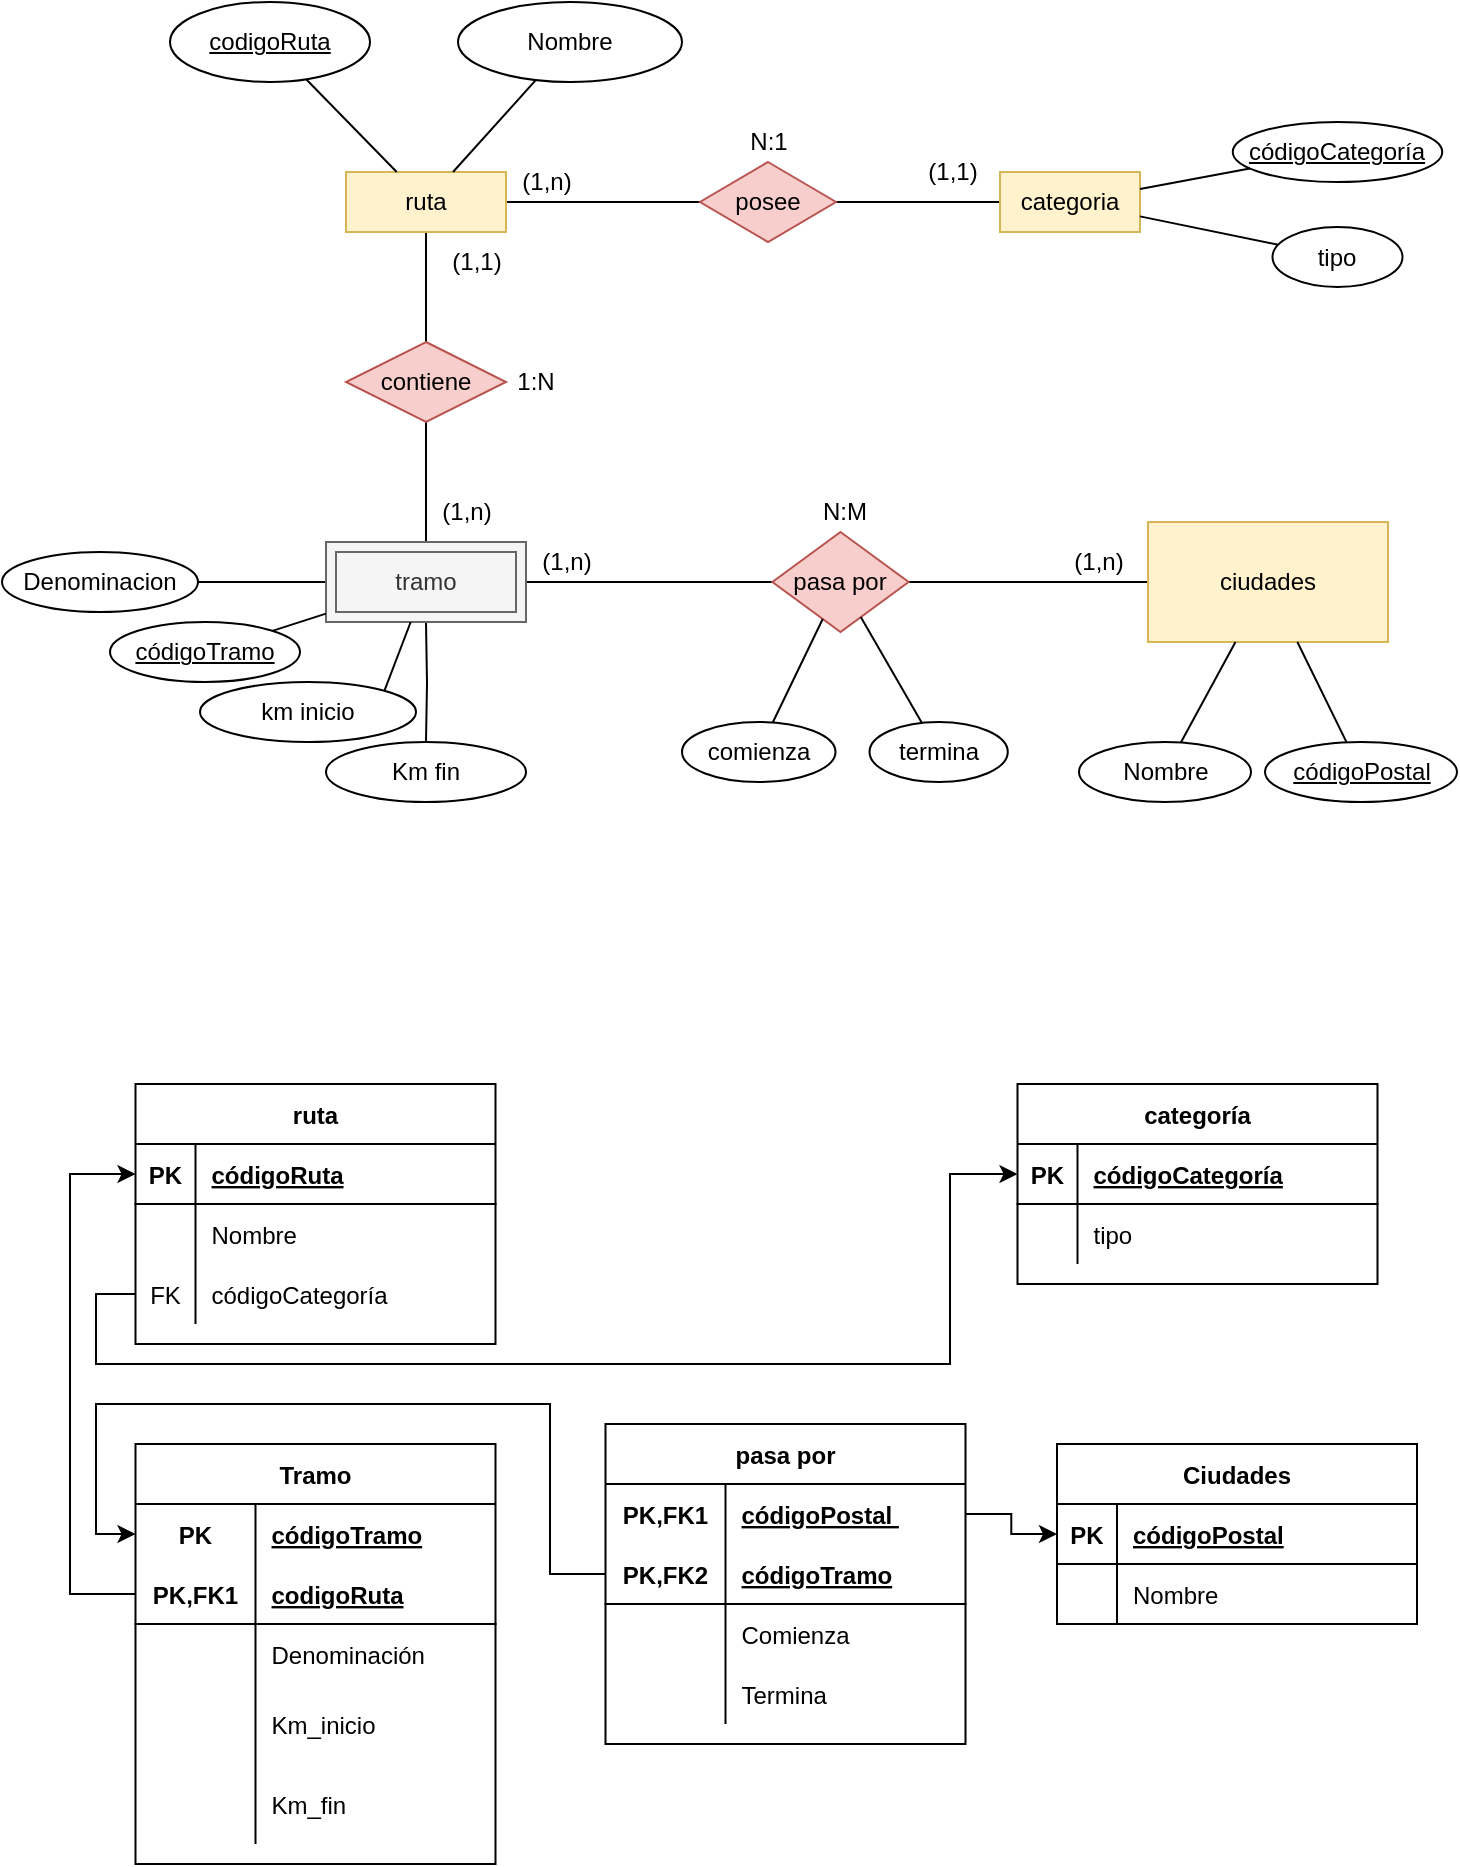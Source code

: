<mxfile version="20.4.0" type="github">
  <diagram id="KRlwMLuU-Q57Mkn1bWSh" name="Page-1">
    <mxGraphModel dx="1673" dy="932" grid="1" gridSize="10" guides="1" tooltips="1" connect="1" arrows="1" fold="1" page="1" pageScale="1" pageWidth="827" pageHeight="1169" math="0" shadow="0">
      <root>
        <mxCell id="0" />
        <mxCell id="1" parent="0" />
        <mxCell id="Nnzr_GY6lDxuYCMWYDKy-19" style="edgeStyle=orthogonalEdgeStyle;rounded=0;orthogonalLoop=1;jettySize=auto;html=1;endArrow=none;endFill=0;" parent="1" source="Nnzr_GY6lDxuYCMWYDKy-4" target="Nnzr_GY6lDxuYCMWYDKy-18" edge="1">
          <mxGeometry relative="1" as="geometry" />
        </mxCell>
        <mxCell id="3IoF0hXhuzRsBuDb1XvG-8" value="" style="edgeStyle=orthogonalEdgeStyle;rounded=0;orthogonalLoop=1;jettySize=auto;html=1;endArrow=none;endFill=0;" parent="1" source="Nnzr_GY6lDxuYCMWYDKy-4" target="3IoF0hXhuzRsBuDb1XvG-7" edge="1">
          <mxGeometry relative="1" as="geometry" />
        </mxCell>
        <mxCell id="Nnzr_GY6lDxuYCMWYDKy-4" value="ruta" style="whiteSpace=wrap;html=1;align=center;fillColor=#fff2cc;strokeColor=#d6b656;" parent="1" vertex="1">
          <mxGeometry x="218" y="171" width="80" height="30" as="geometry" />
        </mxCell>
        <mxCell id="Nnzr_GY6lDxuYCMWYDKy-6" value="codigoRuta" style="ellipse;whiteSpace=wrap;html=1;align=center;fontStyle=4;" parent="1" vertex="1">
          <mxGeometry x="130" y="86" width="100" height="40" as="geometry" />
        </mxCell>
        <mxCell id="Nnzr_GY6lDxuYCMWYDKy-20" style="edgeStyle=orthogonalEdgeStyle;rounded=0;orthogonalLoop=1;jettySize=auto;html=1;entryX=0.5;entryY=0;entryDx=0;entryDy=0;endArrow=none;endFill=0;" parent="1" source="Nnzr_GY6lDxuYCMWYDKy-18" target="Nnzr_GY6lDxuYCMWYDKy-32" edge="1">
          <mxGeometry relative="1" as="geometry">
            <mxPoint x="713" y="-14" as="targetPoint" />
          </mxGeometry>
        </mxCell>
        <mxCell id="Nnzr_GY6lDxuYCMWYDKy-18" value="contiene" style="shape=rhombus;perimeter=rhombusPerimeter;whiteSpace=wrap;html=1;align=center;fillColor=#f8cecc;strokeColor=#b85450;" parent="1" vertex="1">
          <mxGeometry x="218" y="256" width="80" height="40" as="geometry" />
        </mxCell>
        <mxCell id="Nnzr_GY6lDxuYCMWYDKy-22" value="(1,n)" style="text;html=1;align=center;verticalAlign=middle;resizable=0;points=[];autosize=1;strokeColor=none;fillColor=none;" parent="1" vertex="1">
          <mxGeometry x="253" y="326" width="50" height="30" as="geometry" />
        </mxCell>
        <mxCell id="Nnzr_GY6lDxuYCMWYDKy-23" value="(1,1)" style="text;html=1;align=center;verticalAlign=middle;resizable=0;points=[];autosize=1;strokeColor=none;fillColor=none;" parent="1" vertex="1">
          <mxGeometry x="258" y="201" width="50" height="30" as="geometry" />
        </mxCell>
        <mxCell id="Nnzr_GY6lDxuYCMWYDKy-24" value="km inicio" style="ellipse;whiteSpace=wrap;html=1;" parent="1" vertex="1">
          <mxGeometry x="145" y="426" width="108" height="30" as="geometry" />
        </mxCell>
        <mxCell id="Nnzr_GY6lDxuYCMWYDKy-28" value="Km fin" style="ellipse;whiteSpace=wrap;html=1;" parent="1" vertex="1">
          <mxGeometry x="208" y="456" width="100" height="30" as="geometry" />
        </mxCell>
        <mxCell id="Nnzr_GY6lDxuYCMWYDKy-38" value="" style="edgeStyle=orthogonalEdgeStyle;rounded=0;orthogonalLoop=1;jettySize=auto;html=1;endArrow=none;endFill=0;" parent="1" source="Nnzr_GY6lDxuYCMWYDKy-32" target="Nnzr_GY6lDxuYCMWYDKy-37" edge="1">
          <mxGeometry relative="1" as="geometry" />
        </mxCell>
        <mxCell id="3IoF0hXhuzRsBuDb1XvG-27" style="edgeStyle=orthogonalEdgeStyle;rounded=0;orthogonalLoop=1;jettySize=auto;html=1;exitX=0;exitY=1;exitDx=0;exitDy=0;endArrow=none;endFill=0;" parent="1" target="Nnzr_GY6lDxuYCMWYDKy-28" edge="1">
          <mxGeometry relative="1" as="geometry">
            <mxPoint x="258" y="396" as="sourcePoint" />
          </mxGeometry>
        </mxCell>
        <mxCell id="_XTWff0UPh5AKu2jDrgm-16" value="" style="edgeStyle=orthogonalEdgeStyle;rounded=0;orthogonalLoop=1;jettySize=auto;html=1;endArrow=none;endFill=0;" parent="1" source="Nnzr_GY6lDxuYCMWYDKy-32" target="_XTWff0UPh5AKu2jDrgm-15" edge="1">
          <mxGeometry relative="1" as="geometry" />
        </mxCell>
        <mxCell id="Nnzr_GY6lDxuYCMWYDKy-32" value="tramo" style="shape=ext;margin=3;double=1;whiteSpace=wrap;html=1;align=center;fillColor=#f5f5f5;fontColor=#333333;strokeColor=#666666;" parent="1" vertex="1">
          <mxGeometry x="208" y="356" width="100" height="40" as="geometry" />
        </mxCell>
        <mxCell id="Nnzr_GY6lDxuYCMWYDKy-41" value="" style="edgeStyle=orthogonalEdgeStyle;rounded=0;orthogonalLoop=1;jettySize=auto;html=1;endArrow=none;endFill=0;" parent="1" source="Nnzr_GY6lDxuYCMWYDKy-37" target="Nnzr_GY6lDxuYCMWYDKy-40" edge="1">
          <mxGeometry relative="1" as="geometry" />
        </mxCell>
        <mxCell id="Nnzr_GY6lDxuYCMWYDKy-37" value="pasa por" style="rhombus;whiteSpace=wrap;html=1;fillColor=#f8cecc;strokeColor=#b85450;" parent="1" vertex="1">
          <mxGeometry x="431.19" y="351" width="68.13" height="50" as="geometry" />
        </mxCell>
        <mxCell id="Nnzr_GY6lDxuYCMWYDKy-40" value="ciudades" style="whiteSpace=wrap;html=1;fillColor=#fff2cc;strokeColor=#d6b656;" parent="1" vertex="1">
          <mxGeometry x="619.0" y="346" width="120" height="60" as="geometry" />
        </mxCell>
        <mxCell id="Nnzr_GY6lDxuYCMWYDKy-42" value="(1,n)" style="text;html=1;align=center;verticalAlign=middle;resizable=0;points=[];autosize=1;strokeColor=none;fillColor=none;" parent="1" vertex="1">
          <mxGeometry x="569" y="351" width="50" height="30" as="geometry" />
        </mxCell>
        <mxCell id="Nnzr_GY6lDxuYCMWYDKy-43" value="Nombre" style="ellipse;whiteSpace=wrap;html=1;align=center;" parent="1" vertex="1">
          <mxGeometry x="584.5" y="456" width="86" height="30" as="geometry" />
        </mxCell>
        <mxCell id="Nnzr_GY6lDxuYCMWYDKy-45" value="códigoPostal" style="ellipse;whiteSpace=wrap;html=1;align=center;fontStyle=4;" parent="1" vertex="1">
          <mxGeometry x="677.5" y="456" width="96" height="30" as="geometry" />
        </mxCell>
        <mxCell id="Nnzr_GY6lDxuYCMWYDKy-47" value="(1,n)" style="text;html=1;align=center;verticalAlign=middle;resizable=0;points=[];autosize=1;strokeColor=none;fillColor=none;" parent="1" vertex="1">
          <mxGeometry x="303" y="351" width="50" height="30" as="geometry" />
        </mxCell>
        <mxCell id="Nnzr_GY6lDxuYCMWYDKy-60" value="termina" style="ellipse;whiteSpace=wrap;html=1;" parent="1" vertex="1">
          <mxGeometry x="479.76" y="446" width="69.14" height="30" as="geometry" />
        </mxCell>
        <mxCell id="Nnzr_GY6lDxuYCMWYDKy-62" value="comienza" style="ellipse;whiteSpace=wrap;html=1;" parent="1" vertex="1">
          <mxGeometry x="386" y="446" width="76.76" height="30" as="geometry" />
        </mxCell>
        <mxCell id="Nnzr_GY6lDxuYCMWYDKy-64" value="códigoTramo" style="ellipse;whiteSpace=wrap;html=1;align=center;fontStyle=4;" parent="1" vertex="1">
          <mxGeometry x="100" y="396" width="95" height="30" as="geometry" />
        </mxCell>
        <mxCell id="3IoF0hXhuzRsBuDb1XvG-1" value="1:N" style="text;html=1;strokeColor=none;fillColor=none;align=center;verticalAlign=middle;whiteSpace=wrap;rounded=0;" parent="1" vertex="1">
          <mxGeometry x="283" y="261" width="60" height="30" as="geometry" />
        </mxCell>
        <mxCell id="3IoF0hXhuzRsBuDb1XvG-10" value="" style="edgeStyle=orthogonalEdgeStyle;rounded=0;orthogonalLoop=1;jettySize=auto;html=1;endArrow=none;endFill=0;" parent="1" source="3IoF0hXhuzRsBuDb1XvG-7" target="3IoF0hXhuzRsBuDb1XvG-9" edge="1">
          <mxGeometry relative="1" as="geometry" />
        </mxCell>
        <mxCell id="3IoF0hXhuzRsBuDb1XvG-7" value="posee" style="rhombus;whiteSpace=wrap;html=1;labelBackgroundColor=none;fillColor=#f8cecc;strokeColor=#b85450;" parent="1" vertex="1">
          <mxGeometry x="395" y="166" width="68" height="40" as="geometry" />
        </mxCell>
        <mxCell id="3IoF0hXhuzRsBuDb1XvG-9" value="categoria" style="whiteSpace=wrap;html=1;fillColor=#fff2cc;strokeColor=#d6b656;" parent="1" vertex="1">
          <mxGeometry x="545" y="171" width="70" height="30" as="geometry" />
        </mxCell>
        <mxCell id="3IoF0hXhuzRsBuDb1XvG-11" value="tipo" style="ellipse;whiteSpace=wrap;html=1;" parent="1" vertex="1">
          <mxGeometry x="681.25" y="198.5" width="65" height="30" as="geometry" />
        </mxCell>
        <mxCell id="3IoF0hXhuzRsBuDb1XvG-13" value="Nombre" style="ellipse;whiteSpace=wrap;html=1;" parent="1" vertex="1">
          <mxGeometry x="274" y="86" width="112" height="40" as="geometry" />
        </mxCell>
        <mxCell id="3IoF0hXhuzRsBuDb1XvG-15" value="códigoCategoría" style="ellipse;whiteSpace=wrap;html=1;align=center;fontStyle=4;" parent="1" vertex="1">
          <mxGeometry x="661.38" y="146" width="104.75" height="30" as="geometry" />
        </mxCell>
        <mxCell id="3IoF0hXhuzRsBuDb1XvG-17" value="(1,1)" style="text;html=1;align=center;verticalAlign=middle;resizable=0;points=[];autosize=1;strokeColor=none;fillColor=none;" parent="1" vertex="1">
          <mxGeometry x="496" y="156" width="50" height="30" as="geometry" />
        </mxCell>
        <mxCell id="3IoF0hXhuzRsBuDb1XvG-18" value="(1,n)" style="text;html=1;align=center;verticalAlign=middle;resizable=0;points=[];autosize=1;strokeColor=none;fillColor=none;" parent="1" vertex="1">
          <mxGeometry x="293" y="161" width="50" height="30" as="geometry" />
        </mxCell>
        <mxCell id="3IoF0hXhuzRsBuDb1XvG-19" value="N:1" style="text;html=1;align=center;verticalAlign=middle;resizable=0;points=[];autosize=1;strokeColor=none;fillColor=none;" parent="1" vertex="1">
          <mxGeometry x="409" y="141" width="40" height="30" as="geometry" />
        </mxCell>
        <mxCell id="3IoF0hXhuzRsBuDb1XvG-20" value="N:M" style="text;html=1;align=center;verticalAlign=middle;resizable=0;points=[];autosize=1;strokeColor=none;fillColor=none;" parent="1" vertex="1">
          <mxGeometry x="442.45" y="326" width="50" height="30" as="geometry" />
        </mxCell>
        <mxCell id="_XTWff0UPh5AKu2jDrgm-4" value="" style="endArrow=none;html=1;rounded=0;" parent="1" source="Nnzr_GY6lDxuYCMWYDKy-62" target="Nnzr_GY6lDxuYCMWYDKy-37" edge="1">
          <mxGeometry width="50" height="50" relative="1" as="geometry">
            <mxPoint x="353.761" y="436.506" as="sourcePoint" />
            <mxPoint x="327.923" y="406" as="targetPoint" />
          </mxGeometry>
        </mxCell>
        <mxCell id="_XTWff0UPh5AKu2jDrgm-5" value="" style="endArrow=none;html=1;rounded=0;" parent="1" source="Nnzr_GY6lDxuYCMWYDKy-60" target="Nnzr_GY6lDxuYCMWYDKy-37" edge="1">
          <mxGeometry width="50" height="50" relative="1" as="geometry">
            <mxPoint x="441.31" y="456.247" as="sourcePoint" />
            <mxPoint x="466.369" y="404.479" as="targetPoint" />
          </mxGeometry>
        </mxCell>
        <mxCell id="_XTWff0UPh5AKu2jDrgm-7" value="" style="endArrow=none;html=1;rounded=0;" parent="1" source="Nnzr_GY6lDxuYCMWYDKy-43" target="Nnzr_GY6lDxuYCMWYDKy-40" edge="1">
          <mxGeometry width="50" height="50" relative="1" as="geometry">
            <mxPoint x="516.069" y="456.435" as="sourcePoint" />
            <mxPoint x="485.393" y="403.56" as="targetPoint" />
          </mxGeometry>
        </mxCell>
        <mxCell id="_XTWff0UPh5AKu2jDrgm-8" value="" style="endArrow=none;html=1;rounded=0;" parent="1" source="Nnzr_GY6lDxuYCMWYDKy-45" target="Nnzr_GY6lDxuYCMWYDKy-40" edge="1">
          <mxGeometry width="50" height="50" relative="1" as="geometry">
            <mxPoint x="645.438" y="466.258" as="sourcePoint" />
            <mxPoint x="672.737" y="416" as="targetPoint" />
          </mxGeometry>
        </mxCell>
        <mxCell id="_XTWff0UPh5AKu2jDrgm-9" value="" style="endArrow=none;html=1;rounded=0;exitX=1;exitY=0;exitDx=0;exitDy=0;" parent="1" source="Nnzr_GY6lDxuYCMWYDKy-24" target="Nnzr_GY6lDxuYCMWYDKy-32" edge="1">
          <mxGeometry width="50" height="50" relative="1" as="geometry">
            <mxPoint x="310.761" y="436.506" as="sourcePoint" />
            <mxPoint x="284.923" y="406" as="targetPoint" />
          </mxGeometry>
        </mxCell>
        <mxCell id="_XTWff0UPh5AKu2jDrgm-10" value="" style="endArrow=none;html=1;rounded=0;" parent="1" source="Nnzr_GY6lDxuYCMWYDKy-64" target="Nnzr_GY6lDxuYCMWYDKy-32" edge="1">
          <mxGeometry width="50" height="50" relative="1" as="geometry">
            <mxPoint x="210.184" y="470.393" as="sourcePoint" />
            <mxPoint x="254.298" y="406" as="targetPoint" />
          </mxGeometry>
        </mxCell>
        <mxCell id="_XTWff0UPh5AKu2jDrgm-11" value="" style="endArrow=none;html=1;rounded=0;" parent="1" source="Nnzr_GY6lDxuYCMWYDKy-6" target="Nnzr_GY6lDxuYCMWYDKy-4" edge="1">
          <mxGeometry width="50" height="50" relative="1" as="geometry">
            <mxPoint x="396" y="356" as="sourcePoint" />
            <mxPoint x="446" y="306" as="targetPoint" />
          </mxGeometry>
        </mxCell>
        <mxCell id="_XTWff0UPh5AKu2jDrgm-12" value="" style="endArrow=none;html=1;rounded=0;" parent="1" source="3IoF0hXhuzRsBuDb1XvG-13" target="Nnzr_GY6lDxuYCMWYDKy-4" edge="1">
          <mxGeometry width="50" height="50" relative="1" as="geometry">
            <mxPoint x="208.074" y="134.648" as="sourcePoint" />
            <mxPoint x="253.375" y="181" as="targetPoint" />
          </mxGeometry>
        </mxCell>
        <mxCell id="_XTWff0UPh5AKu2jDrgm-13" value="" style="endArrow=none;html=1;rounded=0;" parent="1" source="3IoF0hXhuzRsBuDb1XvG-9" target="3IoF0hXhuzRsBuDb1XvG-11" edge="1">
          <mxGeometry width="50" height="50" relative="1" as="geometry">
            <mxPoint x="396" y="356" as="sourcePoint" />
            <mxPoint x="446" y="306" as="targetPoint" />
          </mxGeometry>
        </mxCell>
        <mxCell id="_XTWff0UPh5AKu2jDrgm-14" value="" style="endArrow=none;html=1;rounded=0;" parent="1" source="3IoF0hXhuzRsBuDb1XvG-9" target="3IoF0hXhuzRsBuDb1XvG-15" edge="1">
          <mxGeometry width="50" height="50" relative="1" as="geometry">
            <mxPoint x="625" y="203.222" as="sourcePoint" />
            <mxPoint x="694.001" y="217.461" as="targetPoint" />
          </mxGeometry>
        </mxCell>
        <mxCell id="_XTWff0UPh5AKu2jDrgm-15" value="Denominacion" style="ellipse;whiteSpace=wrap;html=1;" parent="1" vertex="1">
          <mxGeometry x="46" y="361" width="98" height="30" as="geometry" />
        </mxCell>
        <mxCell id="AWutIlc_fmnR06b87aIu-1" value="ruta" style="shape=table;startSize=30;container=1;collapsible=1;childLayout=tableLayout;fixedRows=1;rowLines=0;fontStyle=1;align=center;resizeLast=1;" vertex="1" parent="1">
          <mxGeometry x="112.75" y="627" width="180" height="130" as="geometry" />
        </mxCell>
        <mxCell id="AWutIlc_fmnR06b87aIu-2" value="" style="shape=tableRow;horizontal=0;startSize=0;swimlaneHead=0;swimlaneBody=0;fillColor=none;collapsible=0;dropTarget=0;points=[[0,0.5],[1,0.5]];portConstraint=eastwest;top=0;left=0;right=0;bottom=1;" vertex="1" parent="AWutIlc_fmnR06b87aIu-1">
          <mxGeometry y="30" width="180" height="30" as="geometry" />
        </mxCell>
        <mxCell id="AWutIlc_fmnR06b87aIu-3" value="PK" style="shape=partialRectangle;connectable=0;fillColor=none;top=0;left=0;bottom=0;right=0;fontStyle=1;overflow=hidden;" vertex="1" parent="AWutIlc_fmnR06b87aIu-2">
          <mxGeometry width="30" height="30" as="geometry">
            <mxRectangle width="30" height="30" as="alternateBounds" />
          </mxGeometry>
        </mxCell>
        <mxCell id="AWutIlc_fmnR06b87aIu-4" value="códigoRuta" style="shape=partialRectangle;connectable=0;fillColor=none;top=0;left=0;bottom=0;right=0;align=left;spacingLeft=6;fontStyle=5;overflow=hidden;" vertex="1" parent="AWutIlc_fmnR06b87aIu-2">
          <mxGeometry x="30" width="150" height="30" as="geometry">
            <mxRectangle width="150" height="30" as="alternateBounds" />
          </mxGeometry>
        </mxCell>
        <mxCell id="AWutIlc_fmnR06b87aIu-5" value="" style="shape=tableRow;horizontal=0;startSize=0;swimlaneHead=0;swimlaneBody=0;fillColor=none;collapsible=0;dropTarget=0;points=[[0,0.5],[1,0.5]];portConstraint=eastwest;top=0;left=0;right=0;bottom=0;" vertex="1" parent="AWutIlc_fmnR06b87aIu-1">
          <mxGeometry y="60" width="180" height="30" as="geometry" />
        </mxCell>
        <mxCell id="AWutIlc_fmnR06b87aIu-6" value="" style="shape=partialRectangle;connectable=0;fillColor=none;top=0;left=0;bottom=0;right=0;editable=1;overflow=hidden;" vertex="1" parent="AWutIlc_fmnR06b87aIu-5">
          <mxGeometry width="30" height="30" as="geometry">
            <mxRectangle width="30" height="30" as="alternateBounds" />
          </mxGeometry>
        </mxCell>
        <mxCell id="AWutIlc_fmnR06b87aIu-7" value="Nombre" style="shape=partialRectangle;connectable=0;fillColor=none;top=0;left=0;bottom=0;right=0;align=left;spacingLeft=6;overflow=hidden;" vertex="1" parent="AWutIlc_fmnR06b87aIu-5">
          <mxGeometry x="30" width="150" height="30" as="geometry">
            <mxRectangle width="150" height="30" as="alternateBounds" />
          </mxGeometry>
        </mxCell>
        <mxCell id="AWutIlc_fmnR06b87aIu-8" value="" style="shape=tableRow;horizontal=0;startSize=0;swimlaneHead=0;swimlaneBody=0;fillColor=none;collapsible=0;dropTarget=0;points=[[0,0.5],[1,0.5]];portConstraint=eastwest;top=0;left=0;right=0;bottom=0;" vertex="1" parent="AWutIlc_fmnR06b87aIu-1">
          <mxGeometry y="90" width="180" height="30" as="geometry" />
        </mxCell>
        <mxCell id="AWutIlc_fmnR06b87aIu-9" value="FK" style="shape=partialRectangle;connectable=0;fillColor=none;top=0;left=0;bottom=0;right=0;editable=1;overflow=hidden;" vertex="1" parent="AWutIlc_fmnR06b87aIu-8">
          <mxGeometry width="30" height="30" as="geometry">
            <mxRectangle width="30" height="30" as="alternateBounds" />
          </mxGeometry>
        </mxCell>
        <mxCell id="AWutIlc_fmnR06b87aIu-10" value="códigoCategoría" style="shape=partialRectangle;connectable=0;fillColor=none;top=0;left=0;bottom=0;right=0;align=left;spacingLeft=6;overflow=hidden;" vertex="1" parent="AWutIlc_fmnR06b87aIu-8">
          <mxGeometry x="30" width="150" height="30" as="geometry">
            <mxRectangle width="150" height="30" as="alternateBounds" />
          </mxGeometry>
        </mxCell>
        <mxCell id="AWutIlc_fmnR06b87aIu-110" style="edgeStyle=orthogonalEdgeStyle;rounded=0;orthogonalLoop=1;jettySize=auto;html=1;exitX=1;exitY=0.5;exitDx=0;exitDy=0;" edge="1" parent="AWutIlc_fmnR06b87aIu-1" source="AWutIlc_fmnR06b87aIu-8" target="AWutIlc_fmnR06b87aIu-8">
          <mxGeometry relative="1" as="geometry" />
        </mxCell>
        <mxCell id="AWutIlc_fmnR06b87aIu-14" value="Tramo" style="shape=table;startSize=30;container=1;collapsible=1;childLayout=tableLayout;fixedRows=1;rowLines=0;fontStyle=1;align=center;resizeLast=1;" vertex="1" parent="1">
          <mxGeometry x="112.75" y="807" width="180" height="210" as="geometry" />
        </mxCell>
        <mxCell id="AWutIlc_fmnR06b87aIu-15" value="" style="shape=tableRow;horizontal=0;startSize=0;swimlaneHead=0;swimlaneBody=0;fillColor=none;collapsible=0;dropTarget=0;points=[[0,0.5],[1,0.5]];portConstraint=eastwest;top=0;left=0;right=0;bottom=0;" vertex="1" parent="AWutIlc_fmnR06b87aIu-14">
          <mxGeometry y="30" width="180" height="30" as="geometry" />
        </mxCell>
        <mxCell id="AWutIlc_fmnR06b87aIu-16" value="PK" style="shape=partialRectangle;connectable=0;fillColor=none;top=0;left=0;bottom=0;right=0;fontStyle=1;overflow=hidden;" vertex="1" parent="AWutIlc_fmnR06b87aIu-15">
          <mxGeometry width="60" height="30" as="geometry">
            <mxRectangle width="60" height="30" as="alternateBounds" />
          </mxGeometry>
        </mxCell>
        <mxCell id="AWutIlc_fmnR06b87aIu-17" value="códigoTramo" style="shape=partialRectangle;connectable=0;fillColor=none;top=0;left=0;bottom=0;right=0;align=left;spacingLeft=6;fontStyle=5;overflow=hidden;" vertex="1" parent="AWutIlc_fmnR06b87aIu-15">
          <mxGeometry x="60" width="120" height="30" as="geometry">
            <mxRectangle width="120" height="30" as="alternateBounds" />
          </mxGeometry>
        </mxCell>
        <mxCell id="AWutIlc_fmnR06b87aIu-18" value="" style="shape=tableRow;horizontal=0;startSize=0;swimlaneHead=0;swimlaneBody=0;fillColor=none;collapsible=0;dropTarget=0;points=[[0,0.5],[1,0.5]];portConstraint=eastwest;top=0;left=0;right=0;bottom=1;" vertex="1" parent="AWutIlc_fmnR06b87aIu-14">
          <mxGeometry y="60" width="180" height="30" as="geometry" />
        </mxCell>
        <mxCell id="AWutIlc_fmnR06b87aIu-19" value="PK,FK1" style="shape=partialRectangle;connectable=0;fillColor=none;top=0;left=0;bottom=0;right=0;fontStyle=1;overflow=hidden;" vertex="1" parent="AWutIlc_fmnR06b87aIu-18">
          <mxGeometry width="60" height="30" as="geometry">
            <mxRectangle width="60" height="30" as="alternateBounds" />
          </mxGeometry>
        </mxCell>
        <mxCell id="AWutIlc_fmnR06b87aIu-20" value="codigoRuta" style="shape=partialRectangle;connectable=0;fillColor=none;top=0;left=0;bottom=0;right=0;align=left;spacingLeft=6;fontStyle=5;overflow=hidden;" vertex="1" parent="AWutIlc_fmnR06b87aIu-18">
          <mxGeometry x="60" width="120" height="30" as="geometry">
            <mxRectangle width="120" height="30" as="alternateBounds" />
          </mxGeometry>
        </mxCell>
        <mxCell id="AWutIlc_fmnR06b87aIu-21" value="" style="shape=tableRow;horizontal=0;startSize=0;swimlaneHead=0;swimlaneBody=0;fillColor=none;collapsible=0;dropTarget=0;points=[[0,0.5],[1,0.5]];portConstraint=eastwest;top=0;left=0;right=0;bottom=0;" vertex="1" parent="AWutIlc_fmnR06b87aIu-14">
          <mxGeometry y="90" width="180" height="30" as="geometry" />
        </mxCell>
        <mxCell id="AWutIlc_fmnR06b87aIu-22" value="" style="shape=partialRectangle;connectable=0;fillColor=none;top=0;left=0;bottom=0;right=0;editable=1;overflow=hidden;" vertex="1" parent="AWutIlc_fmnR06b87aIu-21">
          <mxGeometry width="60" height="30" as="geometry">
            <mxRectangle width="60" height="30" as="alternateBounds" />
          </mxGeometry>
        </mxCell>
        <mxCell id="AWutIlc_fmnR06b87aIu-23" value="Denominación " style="shape=partialRectangle;connectable=0;fillColor=none;top=0;left=0;bottom=0;right=0;align=left;spacingLeft=6;overflow=hidden;" vertex="1" parent="AWutIlc_fmnR06b87aIu-21">
          <mxGeometry x="60" width="120" height="30" as="geometry">
            <mxRectangle width="120" height="30" as="alternateBounds" />
          </mxGeometry>
        </mxCell>
        <mxCell id="AWutIlc_fmnR06b87aIu-24" value="" style="shape=tableRow;horizontal=0;startSize=0;swimlaneHead=0;swimlaneBody=0;fillColor=none;collapsible=0;dropTarget=0;points=[[0,0.5],[1,0.5]];portConstraint=eastwest;top=0;left=0;right=0;bottom=0;" vertex="1" parent="AWutIlc_fmnR06b87aIu-14">
          <mxGeometry y="120" width="180" height="40" as="geometry" />
        </mxCell>
        <mxCell id="AWutIlc_fmnR06b87aIu-25" value="" style="shape=partialRectangle;connectable=0;fillColor=none;top=0;left=0;bottom=0;right=0;editable=1;overflow=hidden;" vertex="1" parent="AWutIlc_fmnR06b87aIu-24">
          <mxGeometry width="60" height="40" as="geometry">
            <mxRectangle width="60" height="40" as="alternateBounds" />
          </mxGeometry>
        </mxCell>
        <mxCell id="AWutIlc_fmnR06b87aIu-26" value="Km_inicio" style="shape=partialRectangle;connectable=0;fillColor=none;top=0;left=0;bottom=0;right=0;align=left;spacingLeft=6;overflow=hidden;" vertex="1" parent="AWutIlc_fmnR06b87aIu-24">
          <mxGeometry x="60" width="120" height="40" as="geometry">
            <mxRectangle width="120" height="40" as="alternateBounds" />
          </mxGeometry>
        </mxCell>
        <mxCell id="AWutIlc_fmnR06b87aIu-29" value="" style="shape=tableRow;horizontal=0;startSize=0;swimlaneHead=0;swimlaneBody=0;fillColor=none;collapsible=0;dropTarget=0;points=[[0,0.5],[1,0.5]];portConstraint=eastwest;top=0;left=0;right=0;bottom=0;" vertex="1" parent="AWutIlc_fmnR06b87aIu-14">
          <mxGeometry y="160" width="180" height="40" as="geometry" />
        </mxCell>
        <mxCell id="AWutIlc_fmnR06b87aIu-30" value="" style="shape=partialRectangle;connectable=0;fillColor=none;top=0;left=0;bottom=0;right=0;editable=1;overflow=hidden;" vertex="1" parent="AWutIlc_fmnR06b87aIu-29">
          <mxGeometry width="60" height="40" as="geometry">
            <mxRectangle width="60" height="40" as="alternateBounds" />
          </mxGeometry>
        </mxCell>
        <mxCell id="AWutIlc_fmnR06b87aIu-31" value="Km_fin" style="shape=partialRectangle;connectable=0;fillColor=none;top=0;left=0;bottom=0;right=0;align=left;spacingLeft=6;overflow=hidden;" vertex="1" parent="AWutIlc_fmnR06b87aIu-29">
          <mxGeometry x="60" width="120" height="40" as="geometry">
            <mxRectangle width="120" height="40" as="alternateBounds" />
          </mxGeometry>
        </mxCell>
        <mxCell id="AWutIlc_fmnR06b87aIu-33" value="Ciudades" style="shape=table;startSize=30;container=1;collapsible=1;childLayout=tableLayout;fixedRows=1;rowLines=0;fontStyle=1;align=center;resizeLast=1;" vertex="1" parent="1">
          <mxGeometry x="573.5" y="807" width="180" height="90" as="geometry" />
        </mxCell>
        <mxCell id="AWutIlc_fmnR06b87aIu-34" value="" style="shape=tableRow;horizontal=0;startSize=0;swimlaneHead=0;swimlaneBody=0;fillColor=none;collapsible=0;dropTarget=0;points=[[0,0.5],[1,0.5]];portConstraint=eastwest;top=0;left=0;right=0;bottom=1;" vertex="1" parent="AWutIlc_fmnR06b87aIu-33">
          <mxGeometry y="30" width="180" height="30" as="geometry" />
        </mxCell>
        <mxCell id="AWutIlc_fmnR06b87aIu-35" value="PK" style="shape=partialRectangle;connectable=0;fillColor=none;top=0;left=0;bottom=0;right=0;fontStyle=1;overflow=hidden;" vertex="1" parent="AWutIlc_fmnR06b87aIu-34">
          <mxGeometry width="30" height="30" as="geometry">
            <mxRectangle width="30" height="30" as="alternateBounds" />
          </mxGeometry>
        </mxCell>
        <mxCell id="AWutIlc_fmnR06b87aIu-36" value="códigoPostal" style="shape=partialRectangle;connectable=0;fillColor=none;top=0;left=0;bottom=0;right=0;align=left;spacingLeft=6;fontStyle=5;overflow=hidden;" vertex="1" parent="AWutIlc_fmnR06b87aIu-34">
          <mxGeometry x="30" width="150" height="30" as="geometry">
            <mxRectangle width="150" height="30" as="alternateBounds" />
          </mxGeometry>
        </mxCell>
        <mxCell id="AWutIlc_fmnR06b87aIu-37" value="" style="shape=tableRow;horizontal=0;startSize=0;swimlaneHead=0;swimlaneBody=0;fillColor=none;collapsible=0;dropTarget=0;points=[[0,0.5],[1,0.5]];portConstraint=eastwest;top=0;left=0;right=0;bottom=0;" vertex="1" parent="AWutIlc_fmnR06b87aIu-33">
          <mxGeometry y="60" width="180" height="30" as="geometry" />
        </mxCell>
        <mxCell id="AWutIlc_fmnR06b87aIu-38" value="" style="shape=partialRectangle;connectable=0;fillColor=none;top=0;left=0;bottom=0;right=0;editable=1;overflow=hidden;" vertex="1" parent="AWutIlc_fmnR06b87aIu-37">
          <mxGeometry width="30" height="30" as="geometry">
            <mxRectangle width="30" height="30" as="alternateBounds" />
          </mxGeometry>
        </mxCell>
        <mxCell id="AWutIlc_fmnR06b87aIu-39" value="Nombre" style="shape=partialRectangle;connectable=0;fillColor=none;top=0;left=0;bottom=0;right=0;align=left;spacingLeft=6;overflow=hidden;" vertex="1" parent="AWutIlc_fmnR06b87aIu-37">
          <mxGeometry x="30" width="150" height="30" as="geometry">
            <mxRectangle width="150" height="30" as="alternateBounds" />
          </mxGeometry>
        </mxCell>
        <mxCell id="AWutIlc_fmnR06b87aIu-46" value="pasa por" style="shape=table;startSize=30;container=1;collapsible=1;childLayout=tableLayout;fixedRows=1;rowLines=0;fontStyle=1;align=center;resizeLast=1;" vertex="1" parent="1">
          <mxGeometry x="347.75" y="797" width="180" height="160" as="geometry" />
        </mxCell>
        <mxCell id="AWutIlc_fmnR06b87aIu-47" value="" style="shape=tableRow;horizontal=0;startSize=0;swimlaneHead=0;swimlaneBody=0;fillColor=none;collapsible=0;dropTarget=0;points=[[0,0.5],[1,0.5]];portConstraint=eastwest;top=0;left=0;right=0;bottom=0;" vertex="1" parent="AWutIlc_fmnR06b87aIu-46">
          <mxGeometry y="30" width="180" height="30" as="geometry" />
        </mxCell>
        <mxCell id="AWutIlc_fmnR06b87aIu-48" value="PK,FK1" style="shape=partialRectangle;connectable=0;fillColor=none;top=0;left=0;bottom=0;right=0;fontStyle=1;overflow=hidden;" vertex="1" parent="AWutIlc_fmnR06b87aIu-47">
          <mxGeometry width="60" height="30" as="geometry">
            <mxRectangle width="60" height="30" as="alternateBounds" />
          </mxGeometry>
        </mxCell>
        <mxCell id="AWutIlc_fmnR06b87aIu-49" value="códigoPostal " style="shape=partialRectangle;connectable=0;fillColor=none;top=0;left=0;bottom=0;right=0;align=left;spacingLeft=6;fontStyle=5;overflow=hidden;" vertex="1" parent="AWutIlc_fmnR06b87aIu-47">
          <mxGeometry x="60" width="120" height="30" as="geometry">
            <mxRectangle width="120" height="30" as="alternateBounds" />
          </mxGeometry>
        </mxCell>
        <mxCell id="AWutIlc_fmnR06b87aIu-50" value="" style="shape=tableRow;horizontal=0;startSize=0;swimlaneHead=0;swimlaneBody=0;fillColor=none;collapsible=0;dropTarget=0;points=[[0,0.5],[1,0.5]];portConstraint=eastwest;top=0;left=0;right=0;bottom=1;" vertex="1" parent="AWutIlc_fmnR06b87aIu-46">
          <mxGeometry y="60" width="180" height="30" as="geometry" />
        </mxCell>
        <mxCell id="AWutIlc_fmnR06b87aIu-51" value="PK,FK2" style="shape=partialRectangle;connectable=0;fillColor=none;top=0;left=0;bottom=0;right=0;fontStyle=1;overflow=hidden;" vertex="1" parent="AWutIlc_fmnR06b87aIu-50">
          <mxGeometry width="60" height="30" as="geometry">
            <mxRectangle width="60" height="30" as="alternateBounds" />
          </mxGeometry>
        </mxCell>
        <mxCell id="AWutIlc_fmnR06b87aIu-52" value="códigoTramo" style="shape=partialRectangle;connectable=0;fillColor=none;top=0;left=0;bottom=0;right=0;align=left;spacingLeft=6;fontStyle=5;overflow=hidden;" vertex="1" parent="AWutIlc_fmnR06b87aIu-50">
          <mxGeometry x="60" width="120" height="30" as="geometry">
            <mxRectangle width="120" height="30" as="alternateBounds" />
          </mxGeometry>
        </mxCell>
        <mxCell id="AWutIlc_fmnR06b87aIu-53" value="" style="shape=tableRow;horizontal=0;startSize=0;swimlaneHead=0;swimlaneBody=0;fillColor=none;collapsible=0;dropTarget=0;points=[[0,0.5],[1,0.5]];portConstraint=eastwest;top=0;left=0;right=0;bottom=0;" vertex="1" parent="AWutIlc_fmnR06b87aIu-46">
          <mxGeometry y="90" width="180" height="30" as="geometry" />
        </mxCell>
        <mxCell id="AWutIlc_fmnR06b87aIu-54" value="" style="shape=partialRectangle;connectable=0;fillColor=none;top=0;left=0;bottom=0;right=0;editable=1;overflow=hidden;" vertex="1" parent="AWutIlc_fmnR06b87aIu-53">
          <mxGeometry width="60" height="30" as="geometry">
            <mxRectangle width="60" height="30" as="alternateBounds" />
          </mxGeometry>
        </mxCell>
        <mxCell id="AWutIlc_fmnR06b87aIu-55" value="Comienza" style="shape=partialRectangle;connectable=0;fillColor=none;top=0;left=0;bottom=0;right=0;align=left;spacingLeft=6;overflow=hidden;" vertex="1" parent="AWutIlc_fmnR06b87aIu-53">
          <mxGeometry x="60" width="120" height="30" as="geometry">
            <mxRectangle width="120" height="30" as="alternateBounds" />
          </mxGeometry>
        </mxCell>
        <mxCell id="AWutIlc_fmnR06b87aIu-56" value="" style="shape=tableRow;horizontal=0;startSize=0;swimlaneHead=0;swimlaneBody=0;fillColor=none;collapsible=0;dropTarget=0;points=[[0,0.5],[1,0.5]];portConstraint=eastwest;top=0;left=0;right=0;bottom=0;" vertex="1" parent="AWutIlc_fmnR06b87aIu-46">
          <mxGeometry y="120" width="180" height="30" as="geometry" />
        </mxCell>
        <mxCell id="AWutIlc_fmnR06b87aIu-57" value="" style="shape=partialRectangle;connectable=0;fillColor=none;top=0;left=0;bottom=0;right=0;editable=1;overflow=hidden;" vertex="1" parent="AWutIlc_fmnR06b87aIu-56">
          <mxGeometry width="60" height="30" as="geometry">
            <mxRectangle width="60" height="30" as="alternateBounds" />
          </mxGeometry>
        </mxCell>
        <mxCell id="AWutIlc_fmnR06b87aIu-58" value="Termina" style="shape=partialRectangle;connectable=0;fillColor=none;top=0;left=0;bottom=0;right=0;align=left;spacingLeft=6;overflow=hidden;" vertex="1" parent="AWutIlc_fmnR06b87aIu-56">
          <mxGeometry x="60" width="120" height="30" as="geometry">
            <mxRectangle width="120" height="30" as="alternateBounds" />
          </mxGeometry>
        </mxCell>
        <mxCell id="AWutIlc_fmnR06b87aIu-59" style="edgeStyle=orthogonalEdgeStyle;rounded=0;orthogonalLoop=1;jettySize=auto;html=1;exitX=1;exitY=0.5;exitDx=0;exitDy=0;" edge="1" parent="1" source="AWutIlc_fmnR06b87aIu-47" target="AWutIlc_fmnR06b87aIu-34">
          <mxGeometry relative="1" as="geometry" />
        </mxCell>
        <mxCell id="AWutIlc_fmnR06b87aIu-60" style="edgeStyle=orthogonalEdgeStyle;rounded=0;orthogonalLoop=1;jettySize=auto;html=1;exitX=0;exitY=0.5;exitDx=0;exitDy=0;entryX=0;entryY=0.5;entryDx=0;entryDy=0;" edge="1" parent="1" source="AWutIlc_fmnR06b87aIu-50" target="AWutIlc_fmnR06b87aIu-15">
          <mxGeometry relative="1" as="geometry">
            <Array as="points">
              <mxPoint x="320" y="872" />
              <mxPoint x="320" y="787" />
              <mxPoint x="93" y="787" />
              <mxPoint x="93" y="852" />
            </Array>
          </mxGeometry>
        </mxCell>
        <mxCell id="AWutIlc_fmnR06b87aIu-61" value="categoría" style="shape=table;startSize=30;container=1;collapsible=1;childLayout=tableLayout;fixedRows=1;rowLines=0;fontStyle=1;align=center;resizeLast=1;" vertex="1" parent="1">
          <mxGeometry x="553.75" y="627" width="180" height="100" as="geometry" />
        </mxCell>
        <mxCell id="AWutIlc_fmnR06b87aIu-62" value="" style="shape=tableRow;horizontal=0;startSize=0;swimlaneHead=0;swimlaneBody=0;fillColor=none;collapsible=0;dropTarget=0;points=[[0,0.5],[1,0.5]];portConstraint=eastwest;top=0;left=0;right=0;bottom=1;" vertex="1" parent="AWutIlc_fmnR06b87aIu-61">
          <mxGeometry y="30" width="180" height="30" as="geometry" />
        </mxCell>
        <mxCell id="AWutIlc_fmnR06b87aIu-63" value="PK" style="shape=partialRectangle;connectable=0;fillColor=none;top=0;left=0;bottom=0;right=0;fontStyle=1;overflow=hidden;" vertex="1" parent="AWutIlc_fmnR06b87aIu-62">
          <mxGeometry width="30" height="30" as="geometry">
            <mxRectangle width="30" height="30" as="alternateBounds" />
          </mxGeometry>
        </mxCell>
        <mxCell id="AWutIlc_fmnR06b87aIu-64" value="códigoCategoría" style="shape=partialRectangle;connectable=0;fillColor=none;top=0;left=0;bottom=0;right=0;align=left;spacingLeft=6;fontStyle=5;overflow=hidden;" vertex="1" parent="AWutIlc_fmnR06b87aIu-62">
          <mxGeometry x="30" width="150" height="30" as="geometry">
            <mxRectangle width="150" height="30" as="alternateBounds" />
          </mxGeometry>
        </mxCell>
        <mxCell id="AWutIlc_fmnR06b87aIu-65" value="" style="shape=tableRow;horizontal=0;startSize=0;swimlaneHead=0;swimlaneBody=0;fillColor=none;collapsible=0;dropTarget=0;points=[[0,0.5],[1,0.5]];portConstraint=eastwest;top=0;left=0;right=0;bottom=0;" vertex="1" parent="AWutIlc_fmnR06b87aIu-61">
          <mxGeometry y="60" width="180" height="30" as="geometry" />
        </mxCell>
        <mxCell id="AWutIlc_fmnR06b87aIu-66" value="" style="shape=partialRectangle;connectable=0;fillColor=none;top=0;left=0;bottom=0;right=0;editable=1;overflow=hidden;" vertex="1" parent="AWutIlc_fmnR06b87aIu-65">
          <mxGeometry width="30" height="30" as="geometry">
            <mxRectangle width="30" height="30" as="alternateBounds" />
          </mxGeometry>
        </mxCell>
        <mxCell id="AWutIlc_fmnR06b87aIu-67" value="tipo" style="shape=partialRectangle;connectable=0;fillColor=none;top=0;left=0;bottom=0;right=0;align=left;spacingLeft=6;overflow=hidden;" vertex="1" parent="AWutIlc_fmnR06b87aIu-65">
          <mxGeometry x="30" width="150" height="30" as="geometry">
            <mxRectangle width="150" height="30" as="alternateBounds" />
          </mxGeometry>
        </mxCell>
        <mxCell id="AWutIlc_fmnR06b87aIu-108" style="edgeStyle=orthogonalEdgeStyle;rounded=0;orthogonalLoop=1;jettySize=auto;html=1;entryX=0;entryY=0.5;entryDx=0;entryDy=0;" edge="1" parent="1" source="AWutIlc_fmnR06b87aIu-18" target="AWutIlc_fmnR06b87aIu-2">
          <mxGeometry relative="1" as="geometry">
            <Array as="points">
              <mxPoint x="80" y="882" />
              <mxPoint x="80" y="672" />
            </Array>
          </mxGeometry>
        </mxCell>
        <mxCell id="AWutIlc_fmnR06b87aIu-109" style="edgeStyle=orthogonalEdgeStyle;rounded=0;orthogonalLoop=1;jettySize=auto;html=1;exitX=0;exitY=0.5;exitDx=0;exitDy=0;entryX=0;entryY=0.5;entryDx=0;entryDy=0;" edge="1" parent="1" source="AWutIlc_fmnR06b87aIu-8" target="AWutIlc_fmnR06b87aIu-62">
          <mxGeometry relative="1" as="geometry">
            <Array as="points">
              <mxPoint x="93" y="732" />
              <mxPoint x="93" y="767" />
              <mxPoint x="520" y="767" />
              <mxPoint x="520" y="672" />
            </Array>
          </mxGeometry>
        </mxCell>
      </root>
    </mxGraphModel>
  </diagram>
</mxfile>
